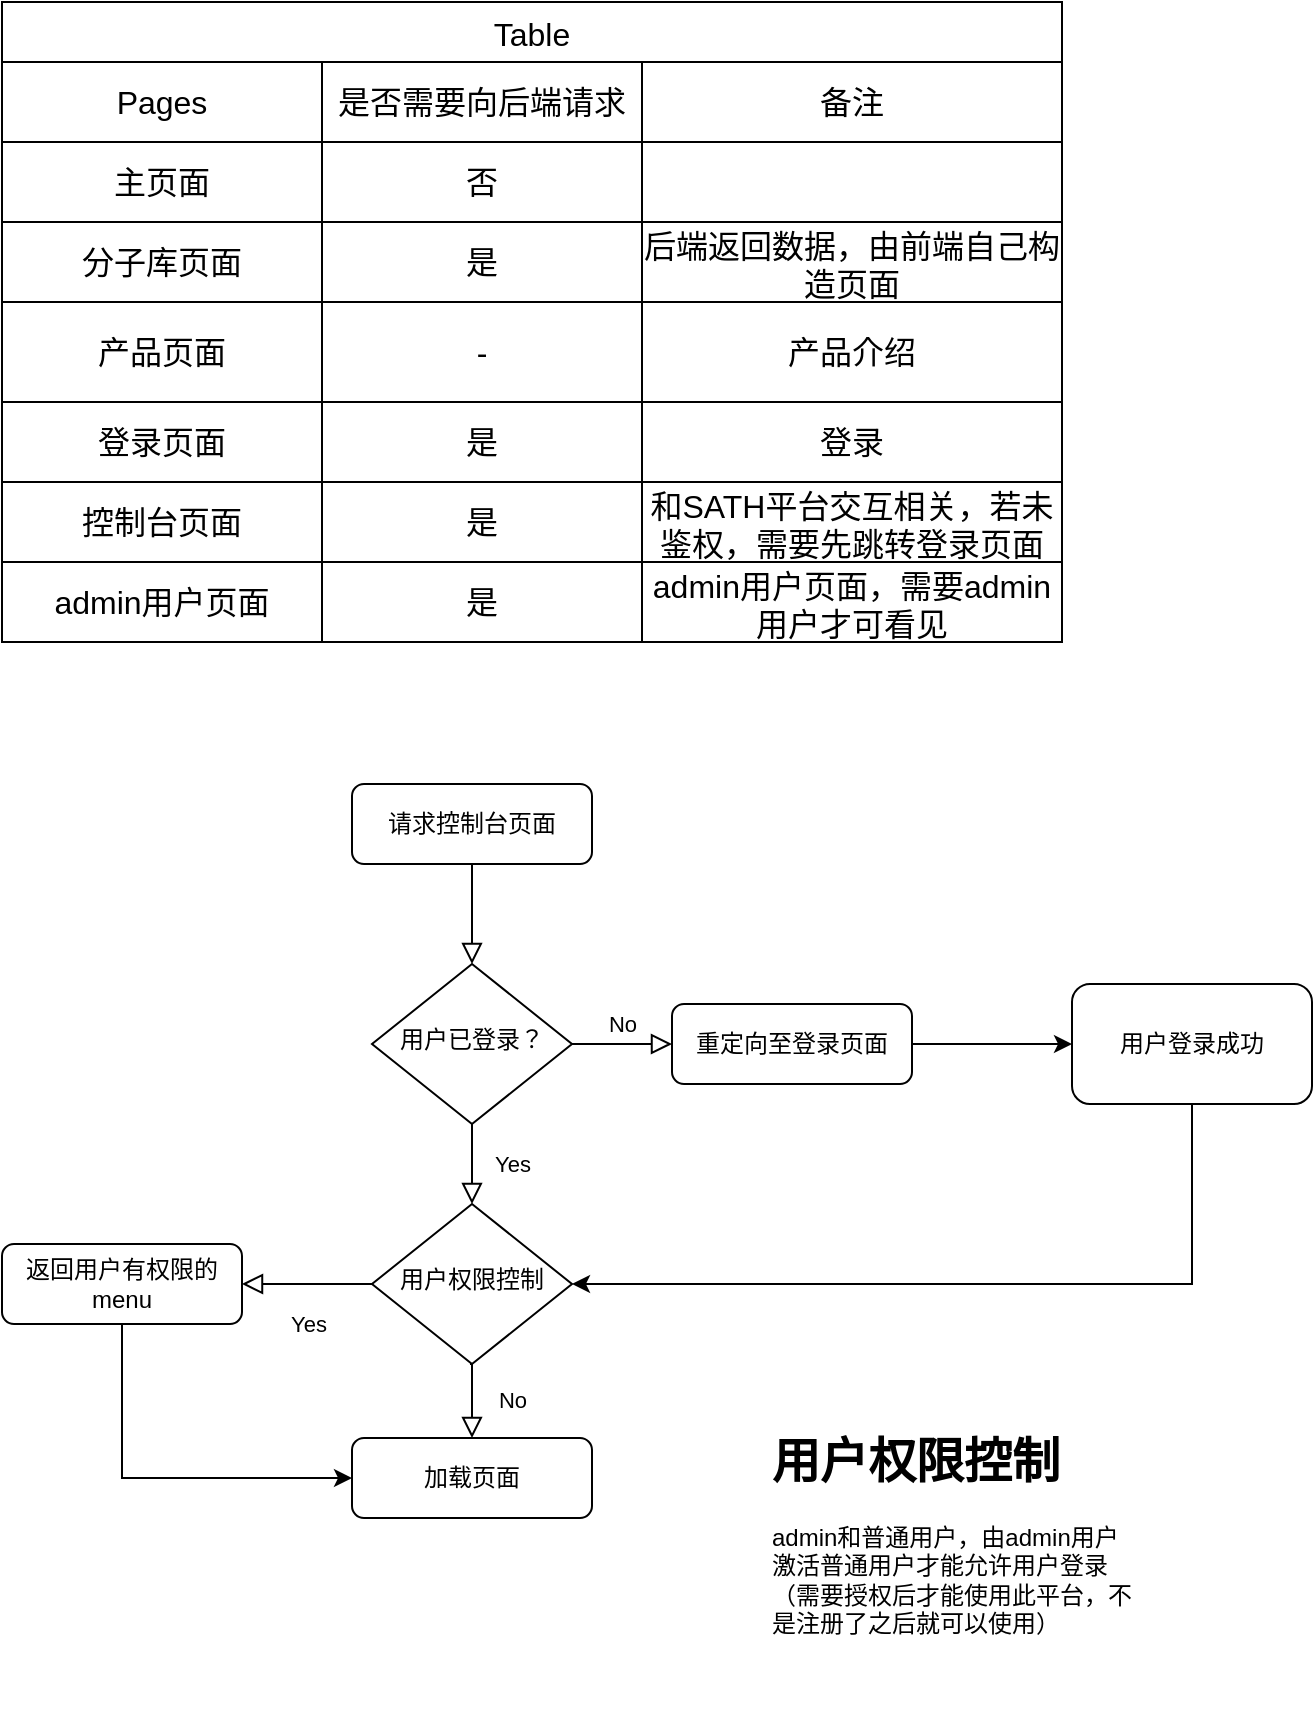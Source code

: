 <mxfile version="21.7.2" type="github">
  <diagram name="第 1 页" id="pu-yci3ryIJU3I6pywFl">
    <mxGraphModel dx="1050" dy="638" grid="1" gridSize="10" guides="1" tooltips="1" connect="1" arrows="1" fold="1" page="1" pageScale="1" pageWidth="827" pageHeight="1169" math="0" shadow="0">
      <root>
        <mxCell id="0" />
        <mxCell id="1" parent="0" />
        <mxCell id="Os3PzlcSdva7aXKXOIUQ-2" value="Table" style="shape=table;startSize=30;container=1;collapsible=0;childLayout=tableLayout;strokeColor=default;fontSize=16;" parent="1" vertex="1">
          <mxGeometry x="30" y="260" width="530" height="320.0" as="geometry" />
        </mxCell>
        <mxCell id="Os3PzlcSdva7aXKXOIUQ-3" value="" style="shape=tableRow;horizontal=0;startSize=0;swimlaneHead=0;swimlaneBody=0;strokeColor=inherit;top=0;left=0;bottom=0;right=0;collapsible=0;dropTarget=0;fillColor=none;points=[[0,0.5],[1,0.5]];portConstraint=eastwest;fontSize=16;" parent="Os3PzlcSdva7aXKXOIUQ-2" vertex="1">
          <mxGeometry y="30" width="530" height="40" as="geometry" />
        </mxCell>
        <mxCell id="Os3PzlcSdva7aXKXOIUQ-4" value="Pages" style="shape=partialRectangle;html=1;whiteSpace=wrap;connectable=0;strokeColor=inherit;overflow=hidden;fillColor=none;top=0;left=0;bottom=0;right=0;pointerEvents=1;fontSize=16;" parent="Os3PzlcSdva7aXKXOIUQ-3" vertex="1">
          <mxGeometry width="160" height="40" as="geometry">
            <mxRectangle width="160" height="40" as="alternateBounds" />
          </mxGeometry>
        </mxCell>
        <mxCell id="Os3PzlcSdva7aXKXOIUQ-6" value="是否需要向后端请求" style="shape=partialRectangle;html=1;whiteSpace=wrap;connectable=0;strokeColor=inherit;overflow=hidden;fillColor=none;top=0;left=0;bottom=0;right=0;pointerEvents=1;fontSize=16;" parent="Os3PzlcSdva7aXKXOIUQ-3" vertex="1">
          <mxGeometry x="160" width="160" height="40" as="geometry">
            <mxRectangle width="160" height="40" as="alternateBounds" />
          </mxGeometry>
        </mxCell>
        <mxCell id="Os3PzlcSdva7aXKXOIUQ-18" value="备注" style="shape=partialRectangle;html=1;whiteSpace=wrap;connectable=0;strokeColor=inherit;overflow=hidden;fillColor=none;top=0;left=0;bottom=0;right=0;pointerEvents=1;fontSize=16;" parent="Os3PzlcSdva7aXKXOIUQ-3" vertex="1">
          <mxGeometry x="320" width="210" height="40" as="geometry">
            <mxRectangle width="210" height="40" as="alternateBounds" />
          </mxGeometry>
        </mxCell>
        <mxCell id="Os3PzlcSdva7aXKXOIUQ-7" value="" style="shape=tableRow;horizontal=0;startSize=0;swimlaneHead=0;swimlaneBody=0;strokeColor=inherit;top=0;left=0;bottom=0;right=0;collapsible=0;dropTarget=0;fillColor=none;points=[[0,0.5],[1,0.5]];portConstraint=eastwest;fontSize=16;" parent="Os3PzlcSdva7aXKXOIUQ-2" vertex="1">
          <mxGeometry y="70" width="530" height="40" as="geometry" />
        </mxCell>
        <mxCell id="Os3PzlcSdva7aXKXOIUQ-8" value="主页面" style="shape=partialRectangle;html=1;whiteSpace=wrap;connectable=0;strokeColor=inherit;overflow=hidden;fillColor=none;top=0;left=0;bottom=0;right=0;pointerEvents=1;fontSize=16;" parent="Os3PzlcSdva7aXKXOIUQ-7" vertex="1">
          <mxGeometry width="160" height="40" as="geometry">
            <mxRectangle width="160" height="40" as="alternateBounds" />
          </mxGeometry>
        </mxCell>
        <mxCell id="Os3PzlcSdva7aXKXOIUQ-10" value="否" style="shape=partialRectangle;html=1;whiteSpace=wrap;connectable=0;strokeColor=inherit;overflow=hidden;fillColor=none;top=0;left=0;bottom=0;right=0;pointerEvents=1;fontSize=16;" parent="Os3PzlcSdva7aXKXOIUQ-7" vertex="1">
          <mxGeometry x="160" width="160" height="40" as="geometry">
            <mxRectangle width="160" height="40" as="alternateBounds" />
          </mxGeometry>
        </mxCell>
        <mxCell id="Os3PzlcSdva7aXKXOIUQ-19" style="shape=partialRectangle;html=1;whiteSpace=wrap;connectable=0;strokeColor=inherit;overflow=hidden;fillColor=none;top=0;left=0;bottom=0;right=0;pointerEvents=1;fontSize=16;" parent="Os3PzlcSdva7aXKXOIUQ-7" vertex="1">
          <mxGeometry x="320" width="210" height="40" as="geometry">
            <mxRectangle width="210" height="40" as="alternateBounds" />
          </mxGeometry>
        </mxCell>
        <mxCell id="Os3PzlcSdva7aXKXOIUQ-11" value="" style="shape=tableRow;horizontal=0;startSize=0;swimlaneHead=0;swimlaneBody=0;strokeColor=inherit;top=0;left=0;bottom=0;right=0;collapsible=0;dropTarget=0;fillColor=none;points=[[0,0.5],[1,0.5]];portConstraint=eastwest;fontSize=16;" parent="Os3PzlcSdva7aXKXOIUQ-2" vertex="1">
          <mxGeometry y="110" width="530" height="40" as="geometry" />
        </mxCell>
        <mxCell id="Os3PzlcSdva7aXKXOIUQ-12" value="分子库页面" style="shape=partialRectangle;html=1;whiteSpace=wrap;connectable=0;strokeColor=inherit;overflow=hidden;fillColor=none;top=0;left=0;bottom=0;right=0;pointerEvents=1;fontSize=16;" parent="Os3PzlcSdva7aXKXOIUQ-11" vertex="1">
          <mxGeometry width="160" height="40" as="geometry">
            <mxRectangle width="160" height="40" as="alternateBounds" />
          </mxGeometry>
        </mxCell>
        <mxCell id="Os3PzlcSdva7aXKXOIUQ-14" value="是" style="shape=partialRectangle;html=1;whiteSpace=wrap;connectable=0;strokeColor=inherit;overflow=hidden;fillColor=none;top=0;left=0;bottom=0;right=0;pointerEvents=1;fontSize=16;" parent="Os3PzlcSdva7aXKXOIUQ-11" vertex="1">
          <mxGeometry x="160" width="160" height="40" as="geometry">
            <mxRectangle width="160" height="40" as="alternateBounds" />
          </mxGeometry>
        </mxCell>
        <mxCell id="Os3PzlcSdva7aXKXOIUQ-20" value="后端返回数据，由前端自己构造页面" style="shape=partialRectangle;html=1;whiteSpace=wrap;connectable=0;strokeColor=inherit;overflow=hidden;fillColor=none;top=0;left=0;bottom=0;right=0;pointerEvents=1;fontSize=16;" parent="Os3PzlcSdva7aXKXOIUQ-11" vertex="1">
          <mxGeometry x="320" width="210" height="40" as="geometry">
            <mxRectangle width="210" height="40" as="alternateBounds" />
          </mxGeometry>
        </mxCell>
        <mxCell id="Os3PzlcSdva7aXKXOIUQ-21" style="shape=tableRow;horizontal=0;startSize=0;swimlaneHead=0;swimlaneBody=0;strokeColor=inherit;top=0;left=0;bottom=0;right=0;collapsible=0;dropTarget=0;fillColor=none;points=[[0,0.5],[1,0.5]];portConstraint=eastwest;fontSize=16;" parent="Os3PzlcSdva7aXKXOIUQ-2" vertex="1">
          <mxGeometry y="150" width="530" height="50" as="geometry" />
        </mxCell>
        <mxCell id="Os3PzlcSdva7aXKXOIUQ-22" value="产品页面" style="shape=partialRectangle;html=1;whiteSpace=wrap;connectable=0;strokeColor=inherit;overflow=hidden;fillColor=none;top=0;left=0;bottom=0;right=0;pointerEvents=1;fontSize=16;" parent="Os3PzlcSdva7aXKXOIUQ-21" vertex="1">
          <mxGeometry width="160" height="50" as="geometry">
            <mxRectangle width="160" height="50" as="alternateBounds" />
          </mxGeometry>
        </mxCell>
        <mxCell id="Os3PzlcSdva7aXKXOIUQ-24" value="-" style="shape=partialRectangle;html=1;whiteSpace=wrap;connectable=0;strokeColor=inherit;overflow=hidden;fillColor=none;top=0;left=0;bottom=0;right=0;pointerEvents=1;fontSize=16;" parent="Os3PzlcSdva7aXKXOIUQ-21" vertex="1">
          <mxGeometry x="160" width="160" height="50" as="geometry">
            <mxRectangle width="160" height="50" as="alternateBounds" />
          </mxGeometry>
        </mxCell>
        <mxCell id="Os3PzlcSdva7aXKXOIUQ-25" value="产品介绍" style="shape=partialRectangle;html=1;whiteSpace=wrap;connectable=0;strokeColor=inherit;overflow=hidden;fillColor=none;top=0;left=0;bottom=0;right=0;pointerEvents=1;fontSize=16;" parent="Os3PzlcSdva7aXKXOIUQ-21" vertex="1">
          <mxGeometry x="320" width="210" height="50" as="geometry">
            <mxRectangle width="210" height="50" as="alternateBounds" />
          </mxGeometry>
        </mxCell>
        <mxCell id="Os3PzlcSdva7aXKXOIUQ-26" style="shape=tableRow;horizontal=0;startSize=0;swimlaneHead=0;swimlaneBody=0;strokeColor=inherit;top=0;left=0;bottom=0;right=0;collapsible=0;dropTarget=0;fillColor=none;points=[[0,0.5],[1,0.5]];portConstraint=eastwest;fontSize=16;" parent="Os3PzlcSdva7aXKXOIUQ-2" vertex="1">
          <mxGeometry y="200" width="530" height="40" as="geometry" />
        </mxCell>
        <mxCell id="Os3PzlcSdva7aXKXOIUQ-27" value="登录页面" style="shape=partialRectangle;html=1;whiteSpace=wrap;connectable=0;strokeColor=inherit;overflow=hidden;fillColor=none;top=0;left=0;bottom=0;right=0;pointerEvents=1;fontSize=16;" parent="Os3PzlcSdva7aXKXOIUQ-26" vertex="1">
          <mxGeometry width="160" height="40" as="geometry">
            <mxRectangle width="160" height="40" as="alternateBounds" />
          </mxGeometry>
        </mxCell>
        <mxCell id="Os3PzlcSdva7aXKXOIUQ-29" value="是" style="shape=partialRectangle;html=1;whiteSpace=wrap;connectable=0;strokeColor=inherit;overflow=hidden;fillColor=none;top=0;left=0;bottom=0;right=0;pointerEvents=1;fontSize=16;" parent="Os3PzlcSdva7aXKXOIUQ-26" vertex="1">
          <mxGeometry x="160" width="160" height="40" as="geometry">
            <mxRectangle width="160" height="40" as="alternateBounds" />
          </mxGeometry>
        </mxCell>
        <mxCell id="Os3PzlcSdva7aXKXOIUQ-30" value="登录" style="shape=partialRectangle;html=1;whiteSpace=wrap;connectable=0;strokeColor=inherit;overflow=hidden;fillColor=none;top=0;left=0;bottom=0;right=0;pointerEvents=1;fontSize=16;" parent="Os3PzlcSdva7aXKXOIUQ-26" vertex="1">
          <mxGeometry x="320" width="210" height="40" as="geometry">
            <mxRectangle width="210" height="40" as="alternateBounds" />
          </mxGeometry>
        </mxCell>
        <mxCell id="Os3PzlcSdva7aXKXOIUQ-31" style="shape=tableRow;horizontal=0;startSize=0;swimlaneHead=0;swimlaneBody=0;strokeColor=inherit;top=0;left=0;bottom=0;right=0;collapsible=0;dropTarget=0;fillColor=none;points=[[0,0.5],[1,0.5]];portConstraint=eastwest;fontSize=16;" parent="Os3PzlcSdva7aXKXOIUQ-2" vertex="1">
          <mxGeometry y="240" width="530" height="40" as="geometry" />
        </mxCell>
        <mxCell id="Os3PzlcSdva7aXKXOIUQ-32" value="控制台页面" style="shape=partialRectangle;html=1;whiteSpace=wrap;connectable=0;strokeColor=inherit;overflow=hidden;fillColor=none;top=0;left=0;bottom=0;right=0;pointerEvents=1;fontSize=16;" parent="Os3PzlcSdva7aXKXOIUQ-31" vertex="1">
          <mxGeometry width="160" height="40" as="geometry">
            <mxRectangle width="160" height="40" as="alternateBounds" />
          </mxGeometry>
        </mxCell>
        <mxCell id="Os3PzlcSdva7aXKXOIUQ-34" value="是" style="shape=partialRectangle;html=1;whiteSpace=wrap;connectable=0;strokeColor=inherit;overflow=hidden;fillColor=none;top=0;left=0;bottom=0;right=0;pointerEvents=1;fontSize=16;" parent="Os3PzlcSdva7aXKXOIUQ-31" vertex="1">
          <mxGeometry x="160" width="160" height="40" as="geometry">
            <mxRectangle width="160" height="40" as="alternateBounds" />
          </mxGeometry>
        </mxCell>
        <mxCell id="Os3PzlcSdva7aXKXOIUQ-35" value="和SATH平台交互相关，若未鉴权，需要先跳转登录页面" style="shape=partialRectangle;html=1;whiteSpace=wrap;connectable=0;strokeColor=inherit;overflow=hidden;fillColor=none;top=0;left=0;bottom=0;right=0;pointerEvents=1;fontSize=16;" parent="Os3PzlcSdva7aXKXOIUQ-31" vertex="1">
          <mxGeometry x="320" width="210" height="40" as="geometry">
            <mxRectangle width="210" height="40" as="alternateBounds" />
          </mxGeometry>
        </mxCell>
        <mxCell id="anvPN9_mHDE374iJ8H1p-1" style="shape=tableRow;horizontal=0;startSize=0;swimlaneHead=0;swimlaneBody=0;strokeColor=inherit;top=0;left=0;bottom=0;right=0;collapsible=0;dropTarget=0;fillColor=none;points=[[0,0.5],[1,0.5]];portConstraint=eastwest;fontSize=16;" parent="Os3PzlcSdva7aXKXOIUQ-2" vertex="1">
          <mxGeometry y="280" width="530" height="40" as="geometry" />
        </mxCell>
        <mxCell id="anvPN9_mHDE374iJ8H1p-2" value="admin用户页面" style="shape=partialRectangle;html=1;whiteSpace=wrap;connectable=0;strokeColor=inherit;overflow=hidden;fillColor=none;top=0;left=0;bottom=0;right=0;pointerEvents=1;fontSize=16;" parent="anvPN9_mHDE374iJ8H1p-1" vertex="1">
          <mxGeometry width="160" height="40" as="geometry">
            <mxRectangle width="160" height="40" as="alternateBounds" />
          </mxGeometry>
        </mxCell>
        <mxCell id="anvPN9_mHDE374iJ8H1p-3" value="是" style="shape=partialRectangle;html=1;whiteSpace=wrap;connectable=0;strokeColor=inherit;overflow=hidden;fillColor=none;top=0;left=0;bottom=0;right=0;pointerEvents=1;fontSize=16;" parent="anvPN9_mHDE374iJ8H1p-1" vertex="1">
          <mxGeometry x="160" width="160" height="40" as="geometry">
            <mxRectangle width="160" height="40" as="alternateBounds" />
          </mxGeometry>
        </mxCell>
        <mxCell id="anvPN9_mHDE374iJ8H1p-4" value="admin用户页面，需要admin用户才可看见" style="shape=partialRectangle;html=1;whiteSpace=wrap;connectable=0;strokeColor=inherit;overflow=hidden;fillColor=none;top=0;left=0;bottom=0;right=0;pointerEvents=1;fontSize=16;" parent="anvPN9_mHDE374iJ8H1p-1" vertex="1">
          <mxGeometry x="320" width="210" height="40" as="geometry">
            <mxRectangle width="210" height="40" as="alternateBounds" />
          </mxGeometry>
        </mxCell>
        <mxCell id="Os3PzlcSdva7aXKXOIUQ-36" value="" style="rounded=0;html=1;jettySize=auto;orthogonalLoop=1;fontSize=11;endArrow=block;endFill=0;endSize=8;strokeWidth=1;shadow=0;labelBackgroundColor=none;edgeStyle=orthogonalEdgeStyle;" parent="1" source="Os3PzlcSdva7aXKXOIUQ-37" target="Os3PzlcSdva7aXKXOIUQ-40" edge="1">
          <mxGeometry relative="1" as="geometry" />
        </mxCell>
        <mxCell id="Os3PzlcSdva7aXKXOIUQ-37" value="请求控制台页面" style="rounded=1;whiteSpace=wrap;html=1;fontSize=12;glass=0;strokeWidth=1;shadow=0;" parent="1" vertex="1">
          <mxGeometry x="205" y="651" width="120" height="40" as="geometry" />
        </mxCell>
        <mxCell id="Os3PzlcSdva7aXKXOIUQ-38" value="Yes" style="rounded=0;html=1;jettySize=auto;orthogonalLoop=1;fontSize=11;endArrow=block;endFill=0;endSize=8;strokeWidth=1;shadow=0;labelBackgroundColor=none;edgeStyle=orthogonalEdgeStyle;" parent="1" source="Os3PzlcSdva7aXKXOIUQ-40" edge="1">
          <mxGeometry y="20" relative="1" as="geometry">
            <mxPoint as="offset" />
            <mxPoint x="265" y="861" as="targetPoint" />
          </mxGeometry>
        </mxCell>
        <mxCell id="Os3PzlcSdva7aXKXOIUQ-39" value="No" style="edgeStyle=orthogonalEdgeStyle;rounded=0;html=1;jettySize=auto;orthogonalLoop=1;fontSize=11;endArrow=block;endFill=0;endSize=8;strokeWidth=1;shadow=0;labelBackgroundColor=none;" parent="1" source="Os3PzlcSdva7aXKXOIUQ-40" target="Os3PzlcSdva7aXKXOIUQ-41" edge="1">
          <mxGeometry y="10" relative="1" as="geometry">
            <mxPoint as="offset" />
          </mxGeometry>
        </mxCell>
        <mxCell id="Os3PzlcSdva7aXKXOIUQ-40" value="用户已登录？" style="rhombus;whiteSpace=wrap;html=1;shadow=0;fontFamily=Helvetica;fontSize=12;align=center;strokeWidth=1;spacing=6;spacingTop=-4;" parent="1" vertex="1">
          <mxGeometry x="215" y="741" width="100" height="80" as="geometry" />
        </mxCell>
        <mxCell id="Os3PzlcSdva7aXKXOIUQ-51" value="" style="edgeStyle=orthogonalEdgeStyle;rounded=0;orthogonalLoop=1;jettySize=auto;html=1;" parent="1" source="Os3PzlcSdva7aXKXOIUQ-41" target="Os3PzlcSdva7aXKXOIUQ-50" edge="1">
          <mxGeometry relative="1" as="geometry" />
        </mxCell>
        <mxCell id="Os3PzlcSdva7aXKXOIUQ-41" value="重定向至登录页面" style="rounded=1;whiteSpace=wrap;html=1;fontSize=12;glass=0;strokeWidth=1;shadow=0;" parent="1" vertex="1">
          <mxGeometry x="365" y="761" width="120" height="40" as="geometry" />
        </mxCell>
        <mxCell id="Os3PzlcSdva7aXKXOIUQ-49" value="加载页面" style="rounded=1;whiteSpace=wrap;html=1;fontSize=12;glass=0;strokeWidth=1;shadow=0;" parent="1" vertex="1">
          <mxGeometry x="205" y="978" width="120" height="40" as="geometry" />
        </mxCell>
        <mxCell id="Os3PzlcSdva7aXKXOIUQ-65" style="edgeStyle=orthogonalEdgeStyle;rounded=0;orthogonalLoop=1;jettySize=auto;html=1;entryX=1;entryY=0.5;entryDx=0;entryDy=0;" parent="1" source="Os3PzlcSdva7aXKXOIUQ-50" target="Os3PzlcSdva7aXKXOIUQ-55" edge="1">
          <mxGeometry relative="1" as="geometry">
            <Array as="points">
              <mxPoint x="625" y="901" />
            </Array>
          </mxGeometry>
        </mxCell>
        <mxCell id="Os3PzlcSdva7aXKXOIUQ-50" value="用户登录成功" style="whiteSpace=wrap;html=1;rounded=1;glass=0;strokeWidth=1;shadow=0;" parent="1" vertex="1">
          <mxGeometry x="565" y="751" width="120" height="60" as="geometry" />
        </mxCell>
        <mxCell id="Os3PzlcSdva7aXKXOIUQ-55" value="用户权限控制" style="rhombus;whiteSpace=wrap;html=1;shadow=0;fontFamily=Helvetica;fontSize=12;align=center;strokeWidth=1;spacing=6;spacingTop=-4;" parent="1" vertex="1">
          <mxGeometry x="215" y="861" width="100" height="80" as="geometry" />
        </mxCell>
        <mxCell id="Os3PzlcSdva7aXKXOIUQ-61" value="No" style="rounded=0;html=1;jettySize=auto;orthogonalLoop=1;fontSize=11;endArrow=block;endFill=0;endSize=8;strokeWidth=1;shadow=0;labelBackgroundColor=none;edgeStyle=orthogonalEdgeStyle;exitX=0.5;exitY=1;exitDx=0;exitDy=0;entryX=0.5;entryY=0;entryDx=0;entryDy=0;" parent="1" target="Os3PzlcSdva7aXKXOIUQ-49" edge="1">
          <mxGeometry y="20" relative="1" as="geometry">
            <mxPoint as="offset" />
            <mxPoint x="264" y="941" as="sourcePoint" />
            <mxPoint x="274" y="978" as="targetPoint" />
          </mxGeometry>
        </mxCell>
        <mxCell id="Os3PzlcSdva7aXKXOIUQ-62" value="Yes" style="rounded=0;html=1;jettySize=auto;orthogonalLoop=1;fontSize=11;endArrow=block;endFill=0;endSize=8;strokeWidth=1;shadow=0;labelBackgroundColor=none;edgeStyle=orthogonalEdgeStyle;exitX=0;exitY=0.5;exitDx=0;exitDy=0;entryX=1;entryY=0.5;entryDx=0;entryDy=0;" parent="1" source="Os3PzlcSdva7aXKXOIUQ-55" target="Os3PzlcSdva7aXKXOIUQ-63" edge="1">
          <mxGeometry y="20" relative="1" as="geometry">
            <mxPoint as="offset" />
            <mxPoint x="275" y="875" as="sourcePoint" />
            <mxPoint x="275" y="915" as="targetPoint" />
          </mxGeometry>
        </mxCell>
        <mxCell id="Os3PzlcSdva7aXKXOIUQ-64" style="edgeStyle=orthogonalEdgeStyle;rounded=0;orthogonalLoop=1;jettySize=auto;html=1;exitX=0.5;exitY=1;exitDx=0;exitDy=0;entryX=0;entryY=0.5;entryDx=0;entryDy=0;" parent="1" source="Os3PzlcSdva7aXKXOIUQ-63" target="Os3PzlcSdva7aXKXOIUQ-49" edge="1">
          <mxGeometry relative="1" as="geometry" />
        </mxCell>
        <mxCell id="Os3PzlcSdva7aXKXOIUQ-63" value="返回用户有权限的menu" style="rounded=1;whiteSpace=wrap;html=1;fontSize=12;glass=0;strokeWidth=1;shadow=0;" parent="1" vertex="1">
          <mxGeometry x="30" y="881" width="120" height="40" as="geometry" />
        </mxCell>
        <mxCell id="Os3PzlcSdva7aXKXOIUQ-66" value="&lt;h1&gt;用户权限控制&lt;/h1&gt;&lt;p&gt;admin和普通用户，由admin用户激活普通用户才能允许用户登录（需要授权后才能使用此平台，不是注册了之后就可以使用）&lt;/p&gt;" style="text;html=1;strokeColor=none;fillColor=none;spacing=5;spacingTop=-20;whiteSpace=wrap;overflow=hidden;rounded=0;" parent="1" vertex="1">
          <mxGeometry x="410" y="970" width="190" height="149" as="geometry" />
        </mxCell>
      </root>
    </mxGraphModel>
  </diagram>
</mxfile>
